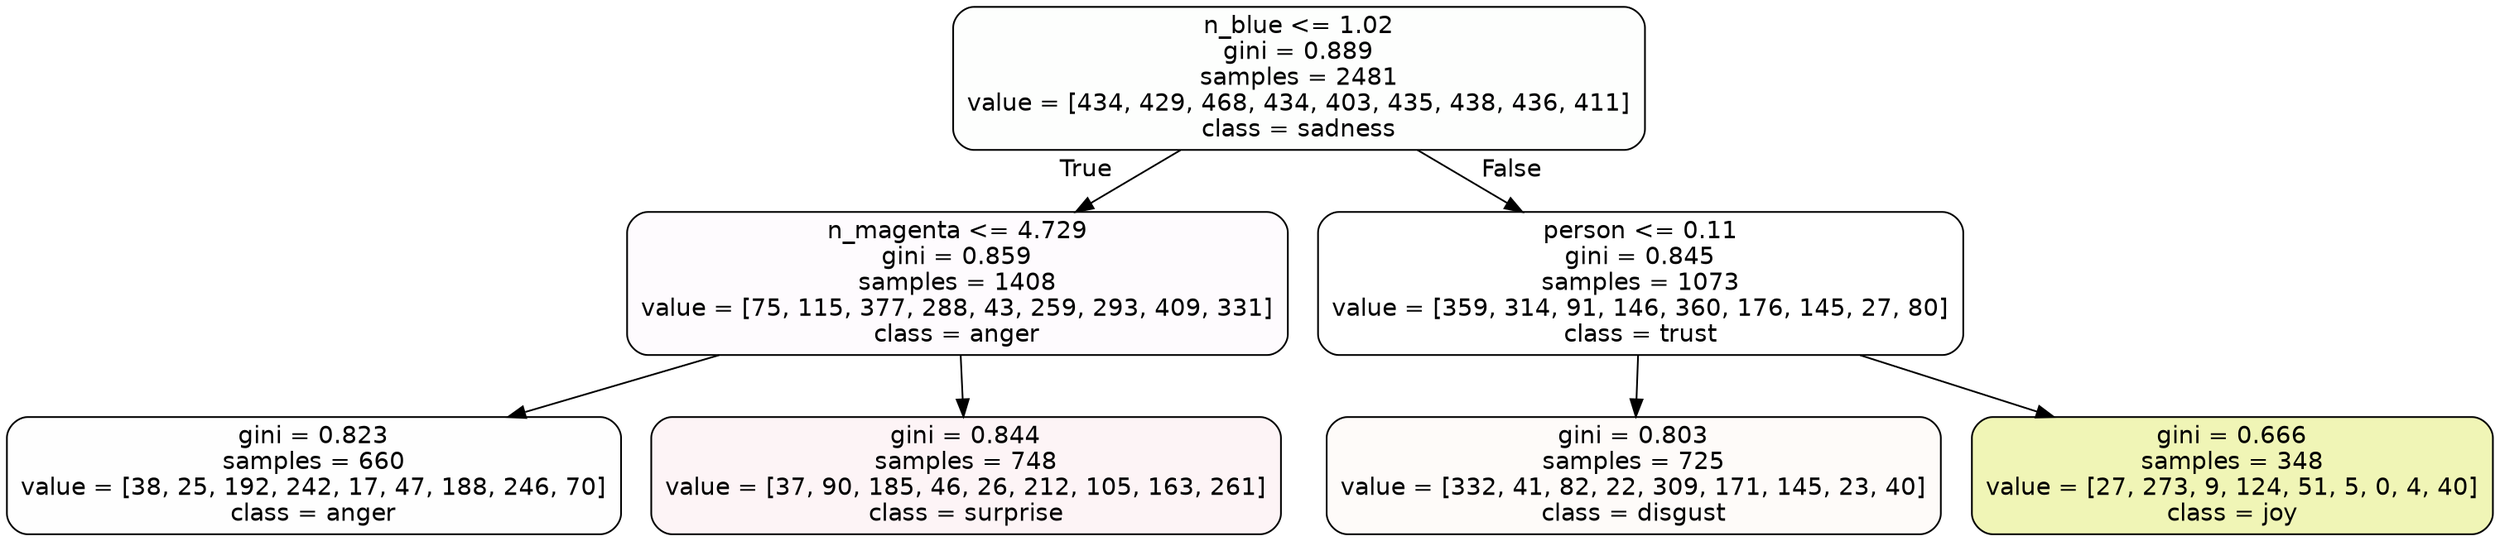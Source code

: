 digraph Tree {
node [shape=box, style="filled, rounded", color="black", fontname=helvetica] ;
edge [fontname=helvetica] ;
0 [label="n_blue <= 1.02\ngini = 0.889\nsamples = 2481\nvalue = [434, 429, 468, 434, 403, 435, 438, 436, 411]\nclass = sadness", fillcolor="#64e53902"] ;
1 [label="n_magenta <= 4.729\ngini = 0.859\nsamples = 1408\nvalue = [75, 115, 377, 288, 43, 259, 293, 409, 331]\nclass = anger", fillcolor="#e539d705"] ;
0 -> 1 [labeldistance=2.5, labelangle=45, headlabel="True"] ;
2 [label="gini = 0.823\nsamples = 660\nvalue = [38, 25, 192, 242, 17, 47, 188, 246, 70]\nclass = anger", fillcolor="#e539d701"] ;
1 -> 2 ;
3 [label="gini = 0.844\nsamples = 748\nvalue = [37, 90, 185, 46, 26, 212, 105, 163, 261]\nclass = surprise", fillcolor="#e539640e"] ;
1 -> 3 ;
4 [label="person <= 0.11\ngini = 0.845\nsamples = 1073\nvalue = [359, 314, 91, 146, 360, 176, 145, 27, 80]\nclass = trust", fillcolor="#39d7e500"] ;
0 -> 4 [labeldistance=2.5, labelangle=-45, headlabel="False"] ;
5 [label="gini = 0.803\nsamples = 725\nvalue = [332, 41, 82, 22, 309, 171, 145, 23, 40]\nclass = disgust", fillcolor="#e5813907"] ;
4 -> 5 ;
6 [label="gini = 0.666\nsamples = 348\nvalue = [27, 273, 9, 124, 51, 5, 0, 4, 40]\nclass = joy", fillcolor="#d7e5395d"] ;
4 -> 6 ;
}